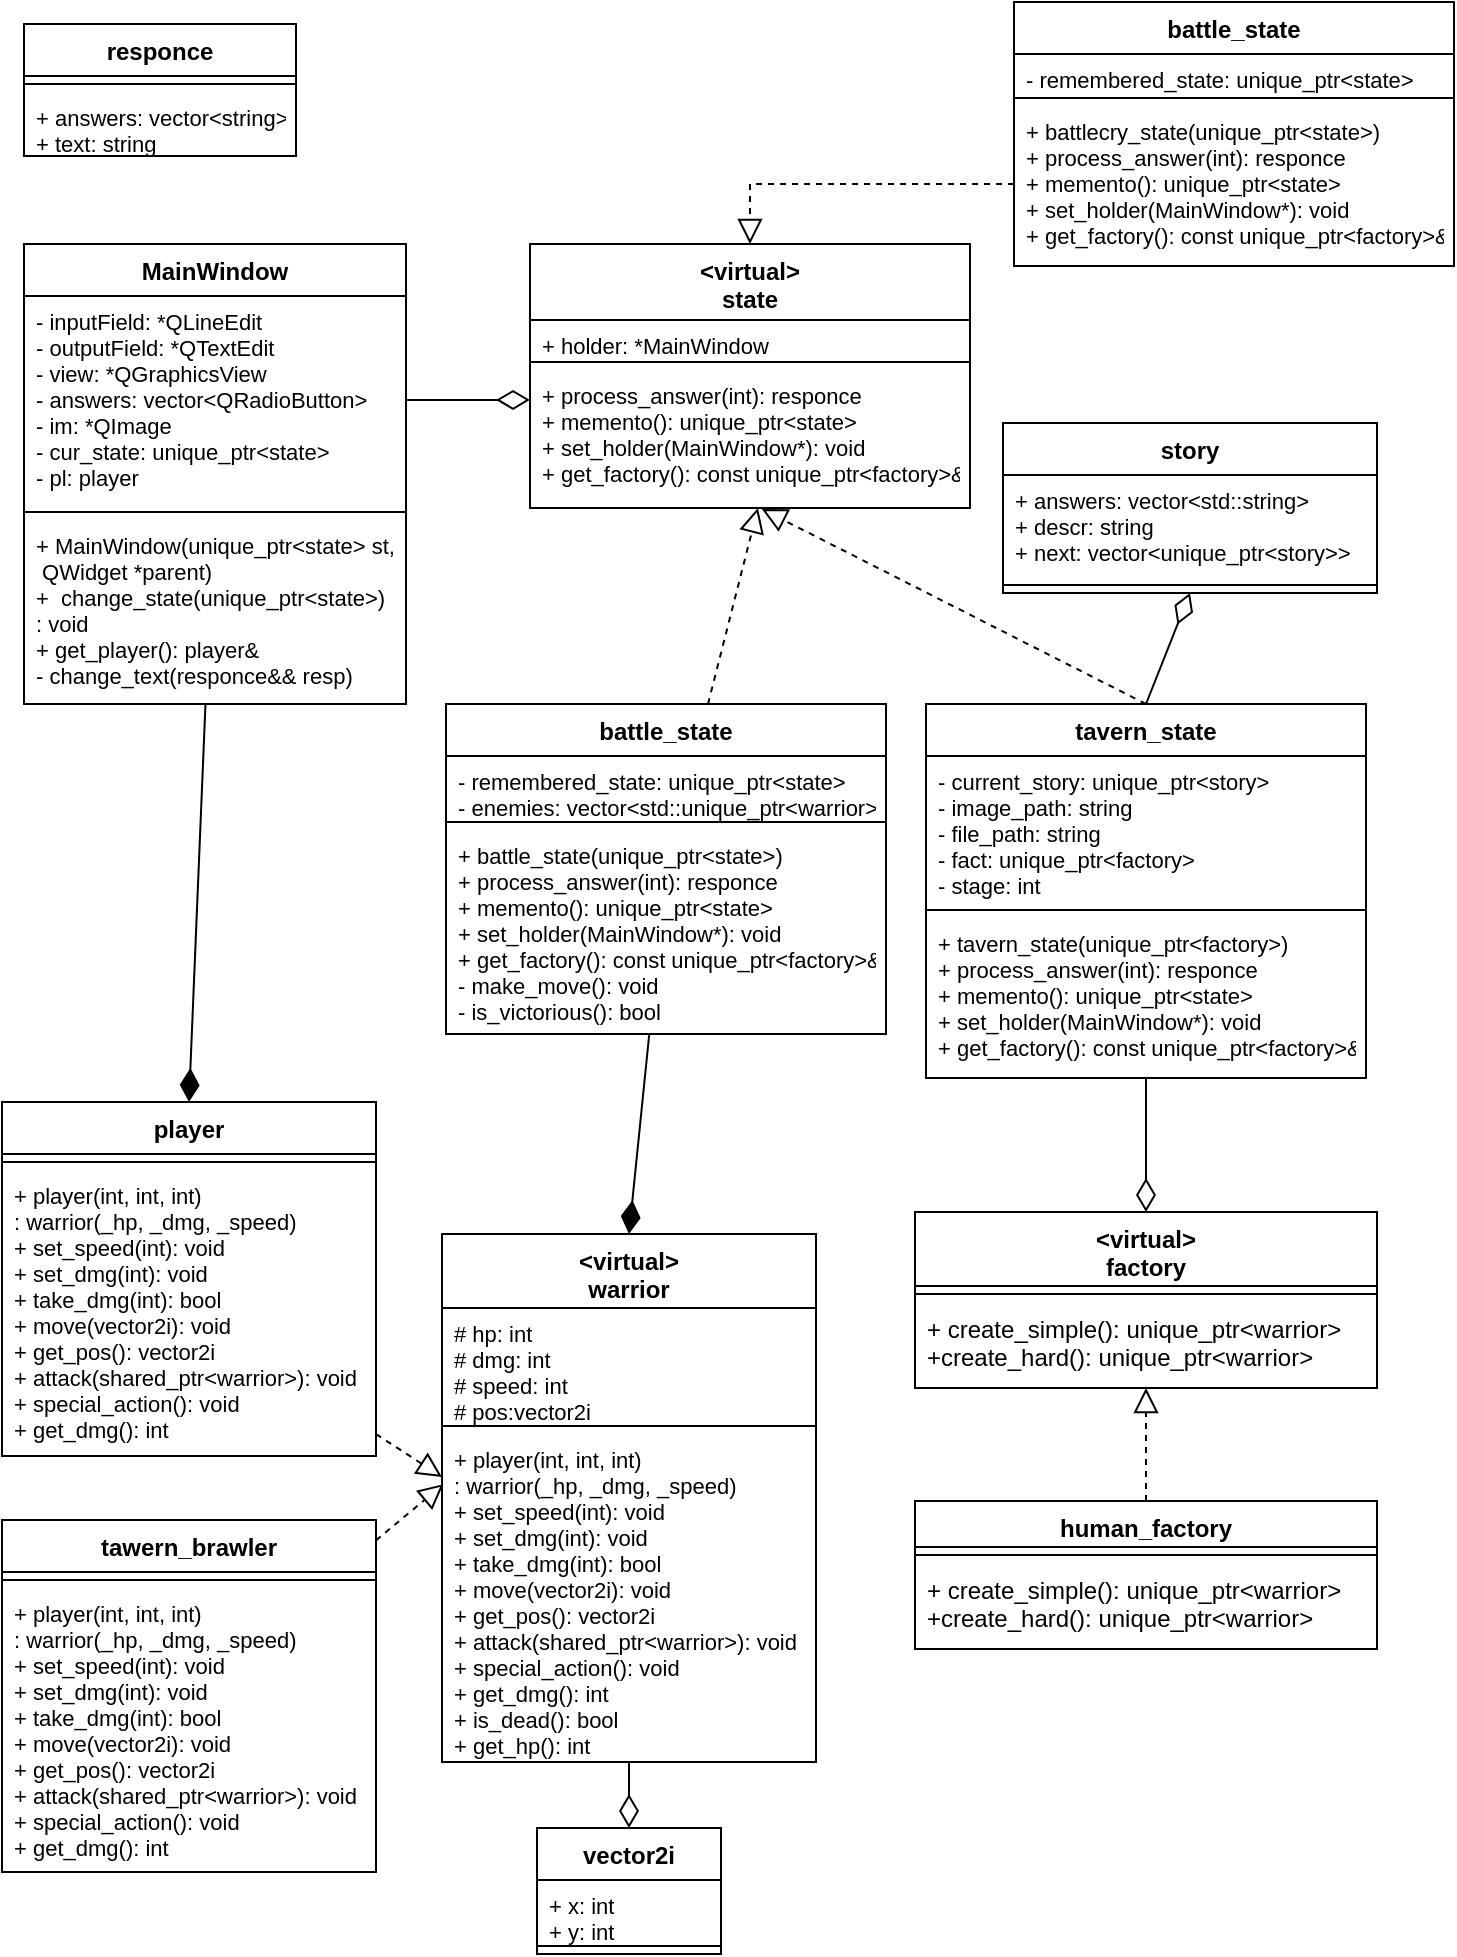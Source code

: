 <mxfile version="12.1.3" type="device" pages="1"><diagram id="sWzMRfT5XVSJtIUfk3j6" name="Page-1"><mxGraphModel dx="1608" dy="909" grid="1" gridSize="11" guides="1" tooltips="1" connect="1" arrows="1" fold="1" page="1" pageScale="1" pageWidth="827" pageHeight="1169" math="0" shadow="0"><root><mxCell id="0"/><mxCell id="1" parent="0"/><mxCell id="1hPiBWQ_A-IZSEaHguSu-44" style="edgeStyle=none;rounded=0;orthogonalLoop=1;jettySize=auto;html=1;entryX=0.5;entryY=0;entryDx=0;entryDy=0;startSize=18;endArrow=diamondThin;endFill=1;endSize=14;strokeWidth=1;fontSize=12;" edge="1" parent="1" source="C5cjJG4LWYG451HBWe4I-1" target="C5cjJG4LWYG451HBWe4I-6"><mxGeometry relative="1" as="geometry"/></mxCell><mxCell id="C5cjJG4LWYG451HBWe4I-1" value="MainWindow&#10;" style="swimlane;fontStyle=1;align=center;verticalAlign=top;childLayout=stackLayout;horizontal=1;startSize=26;horizontalStack=0;resizeParent=1;resizeParentMax=0;resizeLast=0;collapsible=1;marginBottom=0;" parent="1" vertex="1"><mxGeometry x="99" y="121" width="191" height="230" as="geometry"/></mxCell><mxCell id="C5cjJG4LWYG451HBWe4I-2" value="- inputField: *QLineEdit&#10;- outputField: *QTextEdit&#10;- view: *QGraphicsView&#10;- answers: vector&lt;QRadioButton&gt;&#10;- im: *QImage&#10;- cur_state: unique_ptr&lt;state&gt;&#10;- pl: player" style="text;strokeColor=none;fillColor=none;align=left;verticalAlign=top;spacingLeft=4;spacingRight=4;overflow=hidden;rotatable=0;points=[[0,0.5],[1,0.5]];portConstraint=eastwest;fontSize=11;" parent="C5cjJG4LWYG451HBWe4I-1" vertex="1"><mxGeometry y="26" width="191" height="104" as="geometry"/></mxCell><mxCell id="C5cjJG4LWYG451HBWe4I-3" value="" style="line;strokeWidth=1;fillColor=none;align=left;verticalAlign=middle;spacingTop=-1;spacingLeft=3;spacingRight=3;rotatable=0;labelPosition=right;points=[];portConstraint=eastwest;" parent="C5cjJG4LWYG451HBWe4I-1" vertex="1"><mxGeometry y="130" width="191" height="8" as="geometry"/></mxCell><mxCell id="C5cjJG4LWYG451HBWe4I-4" value="+ MainWindow(unique_ptr&lt;state&gt; st,&#10; QWidget *parent)&#10;+  change_state(unique_ptr&lt;state&gt;) &#10;: void&#10;+ get_player(): player&amp;&#10;- change_text(responce&amp;&amp; resp)" style="text;strokeColor=none;fillColor=none;align=left;verticalAlign=top;spacingLeft=4;spacingRight=4;overflow=hidden;rotatable=0;points=[[0,0.5],[1,0.5]];portConstraint=eastwest;fontStyle=0;fontColor=#000000;fontSize=11;" parent="C5cjJG4LWYG451HBWe4I-1" vertex="1"><mxGeometry y="138" width="191" height="92" as="geometry"/></mxCell><mxCell id="C5cjJG4LWYG451HBWe4I-6" value="player" style="swimlane;fontStyle=1;align=center;verticalAlign=top;childLayout=stackLayout;horizontal=1;startSize=26;horizontalStack=0;resizeParent=1;resizeParentMax=0;resizeLast=0;collapsible=1;marginBottom=0;fontSize=12;fontColor=#000000;" parent="1" vertex="1"><mxGeometry x="88" y="550" width="187" height="177" as="geometry"/></mxCell><mxCell id="C5cjJG4LWYG451HBWe4I-8" value="" style="line;strokeWidth=1;fillColor=none;align=left;verticalAlign=middle;spacingTop=-1;spacingLeft=3;spacingRight=3;rotatable=0;labelPosition=right;points=[];portConstraint=eastwest;" parent="C5cjJG4LWYG451HBWe4I-6" vertex="1"><mxGeometry y="26" width="187" height="8" as="geometry"/></mxCell><mxCell id="C5cjJG4LWYG451HBWe4I-9" value="+ player(int, int, int)&#10;: warrior(_hp, _dmg, _speed)&#10;+ set_speed(int): void&#10;+ set_dmg(int): void&#10;+ take_dmg(int): bool&#10;+ move(vector2i): void&#10;+ get_pos(): vector2i&#10;+ attack(shared_ptr&lt;warrior&gt;): void&#10;+ special_action(): void&#10;+ get_dmg(): int" style="text;strokeColor=none;fillColor=none;align=left;verticalAlign=top;spacingLeft=4;spacingRight=4;overflow=hidden;rotatable=0;points=[[0,0.5],[1,0.5]];portConstraint=eastwest;fontSize=11;" parent="C5cjJG4LWYG451HBWe4I-6" vertex="1"><mxGeometry y="34" width="187" height="143" as="geometry"/></mxCell><mxCell id="1hPiBWQ_A-IZSEaHguSu-45" style="edgeStyle=none;rounded=0;orthogonalLoop=1;jettySize=auto;html=1;entryX=0.5;entryY=0;entryDx=0;entryDy=0;startSize=18;endArrow=diamondThin;endFill=0;endSize=14;strokeWidth=1;fontSize=12;" edge="1" parent="1" source="C5cjJG4LWYG451HBWe4I-16" target="1hPiBWQ_A-IZSEaHguSu-30"><mxGeometry relative="1" as="geometry"/></mxCell><mxCell id="C5cjJG4LWYG451HBWe4I-16" value="&lt;virtual&gt; &#10;warrior" style="swimlane;fontStyle=1;align=center;verticalAlign=top;childLayout=stackLayout;horizontal=1;startSize=37;horizontalStack=0;resizeParent=1;resizeParentMax=0;resizeLast=0;collapsible=1;marginBottom=0;" parent="1" vertex="1"><mxGeometry x="308" y="616" width="187" height="264" as="geometry"><mxRectangle x="330" y="44" width="132" height="26" as="alternateBounds"/></mxGeometry></mxCell><mxCell id="C5cjJG4LWYG451HBWe4I-17" value="# hp: int&#10;# dmg: int&#10;# speed: int&#10;# pos:vector2i" style="text;strokeColor=none;fillColor=none;align=left;verticalAlign=top;spacingLeft=4;spacingRight=4;overflow=hidden;rotatable=0;points=[[0,0.5],[1,0.5]];portConstraint=eastwest;fontSize=11;" parent="C5cjJG4LWYG451HBWe4I-16" vertex="1"><mxGeometry y="37" width="187" height="55" as="geometry"/></mxCell><mxCell id="C5cjJG4LWYG451HBWe4I-18" value="" style="line;strokeWidth=1;fillColor=none;align=left;verticalAlign=middle;spacingTop=-1;spacingLeft=3;spacingRight=3;rotatable=0;labelPosition=right;points=[];portConstraint=eastwest;" parent="C5cjJG4LWYG451HBWe4I-16" vertex="1"><mxGeometry y="92" width="187" height="8" as="geometry"/></mxCell><mxCell id="C5cjJG4LWYG451HBWe4I-19" value="+ player(int, int, int)&#10;: warrior(_hp, _dmg, _speed)&#10;+ set_speed(int): void&#10;+ set_dmg(int): void&#10;+ take_dmg(int): bool&#10;+ move(vector2i): void&#10;+ get_pos(): vector2i&#10;+ attack(shared_ptr&lt;warrior&gt;): void&#10;+ special_action(): void&#10;+ get_dmg(): int&#10;+ is_dead(): bool&#10;+ get_hp(): int" style="text;strokeColor=none;fillColor=none;align=left;verticalAlign=top;spacingLeft=4;spacingRight=4;overflow=hidden;rotatable=0;points=[[0,0.5],[1,0.5]];portConstraint=eastwest;fontStyle=0;fontColor=#000000;fontSize=11;" parent="C5cjJG4LWYG451HBWe4I-16" vertex="1"><mxGeometry y="100" width="187" height="164" as="geometry"/></mxCell><mxCell id="1hPiBWQ_A-IZSEaHguSu-43" style="edgeStyle=none;rounded=0;orthogonalLoop=1;jettySize=auto;html=1;entryX=0.004;entryY=0.153;entryDx=0;entryDy=0;entryPerimeter=0;dashed=1;startSize=18;endArrow=block;endFill=0;endSize=10;strokeWidth=1;fontSize=12;" edge="1" parent="1" source="1hPiBWQ_A-IZSEaHguSu-1" target="C5cjJG4LWYG451HBWe4I-19"><mxGeometry relative="1" as="geometry"/></mxCell><mxCell id="1hPiBWQ_A-IZSEaHguSu-1" value="tawern_brawler" style="swimlane;fontStyle=1;align=center;verticalAlign=top;childLayout=stackLayout;horizontal=1;startSize=26;horizontalStack=0;resizeParent=1;resizeParentMax=0;resizeLast=0;collapsible=1;marginBottom=0;fontSize=12;fontColor=#000000;" vertex="1" parent="1"><mxGeometry x="88" y="759" width="187" height="176" as="geometry"/></mxCell><mxCell id="1hPiBWQ_A-IZSEaHguSu-2" value="" style="line;strokeWidth=1;fillColor=none;align=left;verticalAlign=middle;spacingTop=-1;spacingLeft=3;spacingRight=3;rotatable=0;labelPosition=right;points=[];portConstraint=eastwest;" vertex="1" parent="1hPiBWQ_A-IZSEaHguSu-1"><mxGeometry y="26" width="187" height="8" as="geometry"/></mxCell><mxCell id="1hPiBWQ_A-IZSEaHguSu-3" value="+ player(int, int, int)&#10;: warrior(_hp, _dmg, _speed)&#10;+ set_speed(int): void&#10;+ set_dmg(int): void&#10;+ take_dmg(int): bool&#10;+ move(vector2i): void&#10;+ get_pos(): vector2i&#10;+ attack(shared_ptr&lt;warrior&gt;): void&#10;+ special_action(): void&#10;+ get_dmg(): int" style="text;strokeColor=none;fillColor=none;align=left;verticalAlign=top;spacingLeft=4;spacingRight=4;overflow=hidden;rotatable=0;points=[[0,0.5],[1,0.5]];portConstraint=eastwest;fontSize=11;" vertex="1" parent="1hPiBWQ_A-IZSEaHguSu-1"><mxGeometry y="34" width="187" height="142" as="geometry"/></mxCell><mxCell id="1hPiBWQ_A-IZSEaHguSu-4" value="responce" style="swimlane;fontStyle=1;align=center;verticalAlign=top;childLayout=stackLayout;horizontal=1;startSize=26;horizontalStack=0;resizeParent=1;resizeParentMax=0;resizeLast=0;collapsible=1;marginBottom=0;" vertex="1" parent="1"><mxGeometry x="99" y="11" width="136" height="66" as="geometry"/></mxCell><mxCell id="1hPiBWQ_A-IZSEaHguSu-6" value="" style="line;strokeWidth=1;fillColor=none;align=left;verticalAlign=middle;spacingTop=-1;spacingLeft=3;spacingRight=3;rotatable=0;labelPosition=right;points=[];portConstraint=eastwest;" vertex="1" parent="1hPiBWQ_A-IZSEaHguSu-4"><mxGeometry y="26" width="136" height="8" as="geometry"/></mxCell><mxCell id="1hPiBWQ_A-IZSEaHguSu-5" value="+ answers: vector&lt;string&gt;&#10;+ text: string" style="text;strokeColor=none;fillColor=none;align=left;verticalAlign=top;spacingLeft=4;spacingRight=4;overflow=hidden;rotatable=0;points=[[0,0.5],[1,0.5]];portConstraint=eastwest;fontSize=11;" vertex="1" parent="1hPiBWQ_A-IZSEaHguSu-4"><mxGeometry y="34" width="136" height="32" as="geometry"/></mxCell><mxCell id="1hPiBWQ_A-IZSEaHguSu-8" value="&lt;virtual&gt;&#10;state" style="swimlane;fontStyle=1;align=center;verticalAlign=top;childLayout=stackLayout;horizontal=1;startSize=38;horizontalStack=0;resizeParent=1;resizeParentMax=0;resizeLast=0;collapsible=1;marginBottom=0;" vertex="1" parent="1"><mxGeometry x="352" y="121" width="220" height="132" as="geometry"/></mxCell><mxCell id="1hPiBWQ_A-IZSEaHguSu-9" value="+ holder: *MainWindow" style="text;strokeColor=none;fillColor=none;align=left;verticalAlign=top;spacingLeft=4;spacingRight=4;overflow=hidden;rotatable=0;points=[[0,0.5],[1,0.5]];portConstraint=eastwest;fontSize=11;" vertex="1" parent="1hPiBWQ_A-IZSEaHguSu-8"><mxGeometry y="38" width="220" height="17" as="geometry"/></mxCell><mxCell id="1hPiBWQ_A-IZSEaHguSu-10" value="" style="line;strokeWidth=1;fillColor=none;align=left;verticalAlign=middle;spacingTop=-1;spacingLeft=3;spacingRight=3;rotatable=0;labelPosition=right;points=[];portConstraint=eastwest;" vertex="1" parent="1hPiBWQ_A-IZSEaHguSu-8"><mxGeometry y="55" width="220" height="8" as="geometry"/></mxCell><mxCell id="1hPiBWQ_A-IZSEaHguSu-11" value="+ process_answer(int): responce &#10;+ memento(): unique_ptr&lt;state&gt;&#10;+ set_holder(MainWindow*): void&#10;+ get_factory(): const unique_ptr&lt;factory&gt;&amp;" style="text;strokeColor=none;fillColor=none;align=left;verticalAlign=top;spacingLeft=4;spacingRight=4;overflow=hidden;rotatable=0;points=[[0,0.5],[1,0.5]];portConstraint=eastwest;fontStyle=0;fontSize=11;" vertex="1" parent="1hPiBWQ_A-IZSEaHguSu-8"><mxGeometry y="63" width="220" height="69" as="geometry"/></mxCell><mxCell id="1hPiBWQ_A-IZSEaHguSu-34" style="rounded=0;orthogonalLoop=1;jettySize=auto;html=1;startSize=10;endArrow=block;endFill=0;endSize=10;strokeWidth=1;fontSize=12;dashed=1;exitX=0.5;exitY=0;exitDx=0;exitDy=0;entryX=0.527;entryY=1.008;entryDx=0;entryDy=0;entryPerimeter=0;" edge="1" parent="1" source="1hPiBWQ_A-IZSEaHguSu-12" target="1hPiBWQ_A-IZSEaHguSu-11"><mxGeometry relative="1" as="geometry"><mxPoint x="495" y="275" as="targetPoint"/></mxGeometry></mxCell><mxCell id="1hPiBWQ_A-IZSEaHguSu-36" style="edgeStyle=none;rounded=0;orthogonalLoop=1;jettySize=auto;html=1;entryX=0.5;entryY=0;entryDx=0;entryDy=0;startSize=10;endArrow=diamondThin;endFill=0;endSize=14;strokeWidth=1;fontSize=12;" edge="1" parent="1" source="1hPiBWQ_A-IZSEaHguSu-12" target="1hPiBWQ_A-IZSEaHguSu-23"><mxGeometry relative="1" as="geometry"/></mxCell><mxCell id="1hPiBWQ_A-IZSEaHguSu-38" style="edgeStyle=none;rounded=0;orthogonalLoop=1;jettySize=auto;html=1;entryX=0.5;entryY=1;entryDx=0;entryDy=0;startSize=18;endArrow=diamondThin;endFill=0;endSize=14;strokeWidth=1;fontSize=12;exitX=0.5;exitY=0;exitDx=0;exitDy=0;" edge="1" parent="1" source="1hPiBWQ_A-IZSEaHguSu-12" target="1hPiBWQ_A-IZSEaHguSu-20"><mxGeometry relative="1" as="geometry"/></mxCell><mxCell id="1hPiBWQ_A-IZSEaHguSu-12" value="tavern_state" style="swimlane;fontStyle=1;align=center;verticalAlign=top;childLayout=stackLayout;horizontal=1;startSize=26;horizontalStack=0;resizeParent=1;resizeParentMax=0;resizeLast=0;collapsible=1;marginBottom=0;fontSize=12;" vertex="1" parent="1"><mxGeometry x="550" y="351" width="220" height="187" as="geometry"/></mxCell><mxCell id="1hPiBWQ_A-IZSEaHguSu-13" value="- current_story: unique_ptr&lt;story&gt;&#10;- image_path: string &#10;- file_path: string &#10;- fact: unique_ptr&lt;factory&gt;&#10;- stage: int" style="text;strokeColor=none;fillColor=none;align=left;verticalAlign=top;spacingLeft=4;spacingRight=4;overflow=hidden;rotatable=0;points=[[0,0.5],[1,0.5]];portConstraint=eastwest;fontSize=11;" vertex="1" parent="1hPiBWQ_A-IZSEaHguSu-12"><mxGeometry y="26" width="220" height="73" as="geometry"/></mxCell><mxCell id="1hPiBWQ_A-IZSEaHguSu-14" value="" style="line;strokeWidth=1;fillColor=none;align=left;verticalAlign=middle;spacingTop=-1;spacingLeft=3;spacingRight=3;rotatable=0;labelPosition=right;points=[];portConstraint=eastwest;" vertex="1" parent="1hPiBWQ_A-IZSEaHguSu-12"><mxGeometry y="99" width="220" height="8" as="geometry"/></mxCell><mxCell id="1hPiBWQ_A-IZSEaHguSu-15" value="+ tavern_state(unique_ptr&lt;factory&gt;)&#10;+ process_answer(int): responce &#10;+ memento(): unique_ptr&lt;state&gt;&#10;+ set_holder(MainWindow*): void&#10;+ get_factory(): const unique_ptr&lt;factory&gt;&amp;" style="text;strokeColor=none;fillColor=none;align=left;verticalAlign=top;spacingLeft=4;spacingRight=4;overflow=hidden;rotatable=0;points=[[0,0.5],[1,0.5]];portConstraint=eastwest;fontStyle=0;fontSize=11;" vertex="1" parent="1hPiBWQ_A-IZSEaHguSu-12"><mxGeometry y="107" width="220" height="80" as="geometry"/></mxCell><mxCell id="1hPiBWQ_A-IZSEaHguSu-35" style="edgeStyle=none;rounded=0;orthogonalLoop=1;jettySize=auto;html=1;entryX=0.518;entryY=1;entryDx=0;entryDy=0;entryPerimeter=0;dashed=1;startSize=10;endArrow=block;endFill=0;endSize=10;strokeWidth=1;fontSize=12;" edge="1" parent="1" source="1hPiBWQ_A-IZSEaHguSu-16" target="1hPiBWQ_A-IZSEaHguSu-11"><mxGeometry relative="1" as="geometry"/></mxCell><mxCell id="1hPiBWQ_A-IZSEaHguSu-40" style="edgeStyle=none;rounded=0;orthogonalLoop=1;jettySize=auto;html=1;entryX=0.5;entryY=0;entryDx=0;entryDy=0;startSize=18;endArrow=diamondThin;endFill=1;endSize=14;strokeWidth=1;fontSize=12;" edge="1" parent="1" source="1hPiBWQ_A-IZSEaHguSu-16" target="C5cjJG4LWYG451HBWe4I-16"><mxGeometry relative="1" as="geometry"/></mxCell><mxCell id="1hPiBWQ_A-IZSEaHguSu-16" value="battle_state" style="swimlane;fontStyle=1;align=center;verticalAlign=top;childLayout=stackLayout;horizontal=1;startSize=26;horizontalStack=0;resizeParent=1;resizeParentMax=0;resizeLast=0;collapsible=1;marginBottom=0;" vertex="1" parent="1"><mxGeometry x="310" y="351" width="220" height="165" as="geometry"/></mxCell><mxCell id="1hPiBWQ_A-IZSEaHguSu-17" value="- remembered_state: unique_ptr&lt;state&gt;&#10;- enemies: vector&lt;std::unique_ptr&lt;warrior&gt;&gt;" style="text;strokeColor=none;fillColor=none;align=left;verticalAlign=top;spacingLeft=4;spacingRight=4;overflow=hidden;rotatable=0;points=[[0,0.5],[1,0.5]];portConstraint=eastwest;fontSize=11;" vertex="1" parent="1hPiBWQ_A-IZSEaHguSu-16"><mxGeometry y="26" width="220" height="29" as="geometry"/></mxCell><mxCell id="1hPiBWQ_A-IZSEaHguSu-18" value="" style="line;strokeWidth=1;fillColor=none;align=left;verticalAlign=middle;spacingTop=-1;spacingLeft=3;spacingRight=3;rotatable=0;labelPosition=right;points=[];portConstraint=eastwest;" vertex="1" parent="1hPiBWQ_A-IZSEaHguSu-16"><mxGeometry y="55" width="220" height="8" as="geometry"/></mxCell><mxCell id="1hPiBWQ_A-IZSEaHguSu-19" value="+ battle_state(unique_ptr&lt;state&gt;)&#10;+ process_answer(int): responce &#10;+ memento(): unique_ptr&lt;state&gt;&#10;+ set_holder(MainWindow*): void&#10;+ get_factory(): const unique_ptr&lt;factory&gt;&amp;&#10;- make_move(): void&#10;- is_victorious(): bool" style="text;strokeColor=none;fillColor=none;align=left;verticalAlign=top;spacingLeft=4;spacingRight=4;overflow=hidden;rotatable=0;points=[[0,0.5],[1,0.5]];portConstraint=eastwest;fontStyle=0;fontSize=11;" vertex="1" parent="1hPiBWQ_A-IZSEaHguSu-16"><mxGeometry y="63" width="220" height="102" as="geometry"/></mxCell><mxCell id="1hPiBWQ_A-IZSEaHguSu-20" value="story" style="swimlane;fontStyle=1;align=center;verticalAlign=top;childLayout=stackLayout;horizontal=1;startSize=26;horizontalStack=0;resizeParent=1;resizeParentMax=0;resizeLast=0;collapsible=1;marginBottom=0;" vertex="1" parent="1"><mxGeometry x="588.5" y="210.5" width="187" height="85" as="geometry"/></mxCell><mxCell id="1hPiBWQ_A-IZSEaHguSu-21" value="+ answers: vector&lt;std::string&gt;&#10;+ descr: string&#10;+ next: vector&lt;unique_ptr&lt;story&gt;&gt; " style="text;strokeColor=none;fillColor=none;align=left;verticalAlign=top;spacingLeft=4;spacingRight=4;overflow=hidden;rotatable=0;points=[[0,0.5],[1,0.5]];portConstraint=eastwest;fontSize=11;" vertex="1" parent="1hPiBWQ_A-IZSEaHguSu-20"><mxGeometry y="26" width="187" height="51" as="geometry"/></mxCell><mxCell id="1hPiBWQ_A-IZSEaHguSu-22" value="" style="line;strokeWidth=1;fillColor=none;align=left;verticalAlign=middle;spacingTop=-1;spacingLeft=3;spacingRight=3;rotatable=0;labelPosition=right;points=[];portConstraint=eastwest;" vertex="1" parent="1hPiBWQ_A-IZSEaHguSu-20"><mxGeometry y="77" width="187" height="8" as="geometry"/></mxCell><mxCell id="1hPiBWQ_A-IZSEaHguSu-23" value="&lt;virtual&gt;&#10;factory" style="swimlane;fontStyle=1;align=center;verticalAlign=top;childLayout=stackLayout;horizontal=1;startSize=37;horizontalStack=0;resizeParent=1;resizeParentMax=0;resizeLast=0;collapsible=1;marginBottom=0;fontSize=12;" vertex="1" parent="1"><mxGeometry x="544.5" y="605" width="231" height="88" as="geometry"/></mxCell><mxCell id="1hPiBWQ_A-IZSEaHguSu-25" value="" style="line;strokeWidth=1;fillColor=none;align=left;verticalAlign=middle;spacingTop=-1;spacingLeft=3;spacingRight=3;rotatable=0;labelPosition=right;points=[];portConstraint=eastwest;" vertex="1" parent="1hPiBWQ_A-IZSEaHguSu-23"><mxGeometry y="37" width="231" height="8" as="geometry"/></mxCell><mxCell id="1hPiBWQ_A-IZSEaHguSu-26" value="+ create_simple(): unique_ptr&lt;warrior&gt;&#10;+create_hard(): unique_ptr&lt;warrior&gt;" style="text;strokeColor=none;fillColor=none;align=left;verticalAlign=top;spacingLeft=4;spacingRight=4;overflow=hidden;rotatable=0;points=[[0,0.5],[1,0.5]];portConstraint=eastwest;" vertex="1" parent="1hPiBWQ_A-IZSEaHguSu-23"><mxGeometry y="45" width="231" height="43" as="geometry"/></mxCell><mxCell id="1hPiBWQ_A-IZSEaHguSu-37" style="edgeStyle=none;rounded=0;orthogonalLoop=1;jettySize=auto;html=1;startSize=18;endArrow=block;endFill=0;endSize=10;strokeWidth=1;fontSize=12;dashed=1;entryX=0.5;entryY=1;entryDx=0;entryDy=0;" edge="1" parent="1" source="1hPiBWQ_A-IZSEaHguSu-27" target="1hPiBWQ_A-IZSEaHguSu-23"><mxGeometry relative="1" as="geometry"><mxPoint x="410" y="693" as="targetPoint"/></mxGeometry></mxCell><mxCell id="1hPiBWQ_A-IZSEaHguSu-27" value="human_factory" style="swimlane;fontStyle=1;align=center;verticalAlign=top;childLayout=stackLayout;horizontal=1;startSize=23;horizontalStack=0;resizeParent=1;resizeParentMax=0;resizeLast=0;collapsible=1;marginBottom=0;fontSize=12;" vertex="1" parent="1"><mxGeometry x="544.5" y="749.5" width="231" height="74" as="geometry"/></mxCell><mxCell id="1hPiBWQ_A-IZSEaHguSu-28" value="" style="line;strokeWidth=1;fillColor=none;align=left;verticalAlign=middle;spacingTop=-1;spacingLeft=3;spacingRight=3;rotatable=0;labelPosition=right;points=[];portConstraint=eastwest;" vertex="1" parent="1hPiBWQ_A-IZSEaHguSu-27"><mxGeometry y="23" width="231" height="8" as="geometry"/></mxCell><mxCell id="1hPiBWQ_A-IZSEaHguSu-29" value="+ create_simple(): unique_ptr&lt;warrior&gt;&#10;+create_hard(): unique_ptr&lt;warrior&gt;" style="text;strokeColor=none;fillColor=none;align=left;verticalAlign=top;spacingLeft=4;spacingRight=4;overflow=hidden;rotatable=0;points=[[0,0.5],[1,0.5]];portConstraint=eastwest;" vertex="1" parent="1hPiBWQ_A-IZSEaHguSu-27"><mxGeometry y="31" width="231" height="43" as="geometry"/></mxCell><mxCell id="1hPiBWQ_A-IZSEaHguSu-30" value="vector2i" style="swimlane;fontStyle=1;align=center;verticalAlign=top;childLayout=stackLayout;horizontal=1;startSize=26;horizontalStack=0;resizeParent=1;resizeParentMax=0;resizeLast=0;collapsible=1;marginBottom=0;" vertex="1" parent="1"><mxGeometry x="355.5" y="913" width="92" height="63" as="geometry"/></mxCell><mxCell id="1hPiBWQ_A-IZSEaHguSu-31" value="+ x: int&#10;+ y: int" style="text;strokeColor=none;fillColor=none;align=left;verticalAlign=top;spacingLeft=4;spacingRight=4;overflow=hidden;rotatable=0;points=[[0,0.5],[1,0.5]];portConstraint=eastwest;fontSize=11;" vertex="1" parent="1hPiBWQ_A-IZSEaHguSu-30"><mxGeometry y="26" width="92" height="29" as="geometry"/></mxCell><mxCell id="1hPiBWQ_A-IZSEaHguSu-32" value="" style="line;strokeWidth=1;fillColor=none;align=left;verticalAlign=middle;spacingTop=-1;spacingLeft=3;spacingRight=3;rotatable=0;labelPosition=right;points=[];portConstraint=eastwest;" vertex="1" parent="1hPiBWQ_A-IZSEaHguSu-30"><mxGeometry y="55" width="92" height="8" as="geometry"/></mxCell><mxCell id="1hPiBWQ_A-IZSEaHguSu-33" style="edgeStyle=orthogonalEdgeStyle;rounded=0;orthogonalLoop=1;jettySize=auto;html=1;entryX=0;entryY=0.217;entryDx=0;entryDy=0;entryPerimeter=0;fontSize=11;endArrow=diamondThin;endFill=0;strokeWidth=1;startSize=18;endSize=14;" edge="1" parent="1" source="C5cjJG4LWYG451HBWe4I-2" target="1hPiBWQ_A-IZSEaHguSu-11"><mxGeometry relative="1" as="geometry"/></mxCell><mxCell id="1hPiBWQ_A-IZSEaHguSu-42" style="edgeStyle=none;rounded=0;orthogonalLoop=1;jettySize=auto;html=1;startSize=18;endArrow=block;endFill=0;endSize=10;strokeWidth=1;fontSize=12;dashed=1;" edge="1" parent="1" source="C5cjJG4LWYG451HBWe4I-9" target="C5cjJG4LWYG451HBWe4I-19"><mxGeometry relative="1" as="geometry"/></mxCell><mxCell id="1hPiBWQ_A-IZSEaHguSu-46" value="battle_state" style="swimlane;fontStyle=1;align=center;verticalAlign=top;childLayout=stackLayout;horizontal=1;startSize=26;horizontalStack=0;resizeParent=1;resizeParentMax=0;resizeLast=0;collapsible=1;marginBottom=0;" vertex="1" parent="1"><mxGeometry x="594" width="220" height="132" as="geometry"/></mxCell><mxCell id="1hPiBWQ_A-IZSEaHguSu-47" value="- remembered_state: unique_ptr&lt;state&gt;" style="text;strokeColor=none;fillColor=none;align=left;verticalAlign=top;spacingLeft=4;spacingRight=4;overflow=hidden;rotatable=0;points=[[0,0.5],[1,0.5]];portConstraint=eastwest;fontSize=11;" vertex="1" parent="1hPiBWQ_A-IZSEaHguSu-46"><mxGeometry y="26" width="220" height="18" as="geometry"/></mxCell><mxCell id="1hPiBWQ_A-IZSEaHguSu-48" value="" style="line;strokeWidth=1;fillColor=none;align=left;verticalAlign=middle;spacingTop=-1;spacingLeft=3;spacingRight=3;rotatable=0;labelPosition=right;points=[];portConstraint=eastwest;" vertex="1" parent="1hPiBWQ_A-IZSEaHguSu-46"><mxGeometry y="44" width="220" height="8" as="geometry"/></mxCell><mxCell id="1hPiBWQ_A-IZSEaHguSu-49" value="+ battlecry_state(unique_ptr&lt;state&gt;)&#10;+ process_answer(int): responce &#10;+ memento(): unique_ptr&lt;state&gt;&#10;+ set_holder(MainWindow*): void&#10;+ get_factory(): const unique_ptr&lt;factory&gt;&amp;" style="text;strokeColor=none;fillColor=none;align=left;verticalAlign=top;spacingLeft=4;spacingRight=4;overflow=hidden;rotatable=0;points=[[0,0.5],[1,0.5]];portConstraint=eastwest;fontStyle=0;fontSize=11;" vertex="1" parent="1hPiBWQ_A-IZSEaHguSu-46"><mxGeometry y="52" width="220" height="80" as="geometry"/></mxCell><mxCell id="1hPiBWQ_A-IZSEaHguSu-50" style="edgeStyle=orthogonalEdgeStyle;rounded=0;orthogonalLoop=1;jettySize=auto;html=1;entryX=0.5;entryY=0;entryDx=0;entryDy=0;startSize=18;endArrow=block;endFill=0;endSize=10;strokeWidth=1;fontSize=12;dashed=1;" edge="1" parent="1" source="1hPiBWQ_A-IZSEaHguSu-49" target="1hPiBWQ_A-IZSEaHguSu-8"><mxGeometry relative="1" as="geometry"><Array as="points"><mxPoint x="462" y="91"/></Array></mxGeometry></mxCell></root></mxGraphModel></diagram></mxfile>